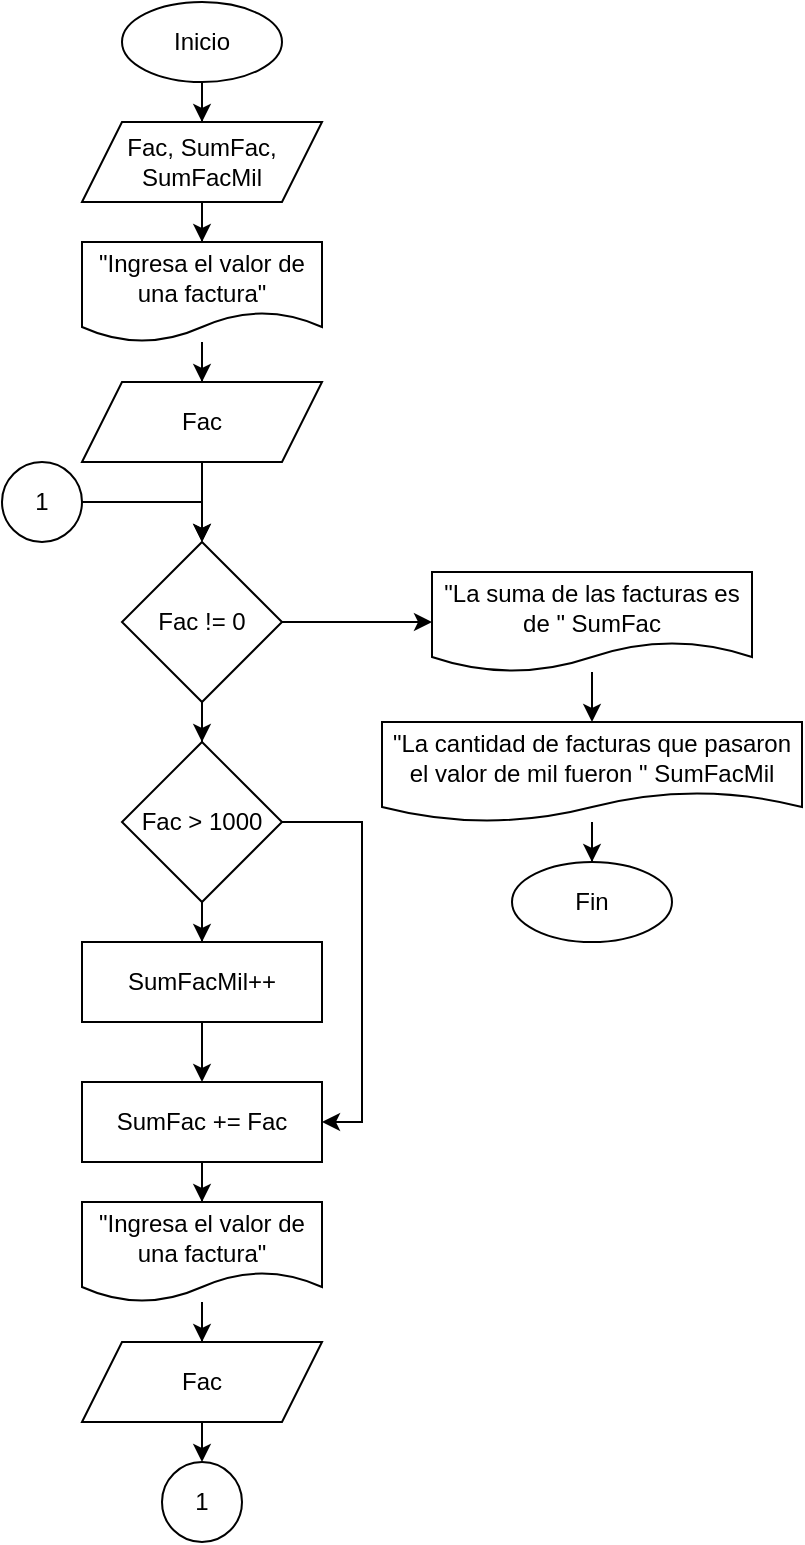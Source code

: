 <mxfile version="21.2.8" type="device">
  <diagram name="Page-1" id="aoVCBeHjAwDA9ONBkJ4o">
    <mxGraphModel dx="1557" dy="835" grid="1" gridSize="10" guides="1" tooltips="1" connect="1" arrows="1" fold="1" page="1" pageScale="1" pageWidth="850" pageHeight="1100" math="0" shadow="0">
      <root>
        <mxCell id="0" />
        <mxCell id="1" parent="0" />
        <mxCell id="MmN_OchnCAdmlSDN5dMQ-3" value="" style="edgeStyle=orthogonalEdgeStyle;rounded=0;orthogonalLoop=1;jettySize=auto;html=1;" edge="1" parent="1" source="MmN_OchnCAdmlSDN5dMQ-1" target="MmN_OchnCAdmlSDN5dMQ-2">
          <mxGeometry relative="1" as="geometry" />
        </mxCell>
        <mxCell id="MmN_OchnCAdmlSDN5dMQ-1" value="Inicio" style="ellipse;whiteSpace=wrap;html=1;" vertex="1" parent="1">
          <mxGeometry x="-680" y="40" width="80" height="40" as="geometry" />
        </mxCell>
        <mxCell id="MmN_OchnCAdmlSDN5dMQ-6" value="" style="edgeStyle=orthogonalEdgeStyle;rounded=0;orthogonalLoop=1;jettySize=auto;html=1;" edge="1" parent="1" source="MmN_OchnCAdmlSDN5dMQ-2" target="MmN_OchnCAdmlSDN5dMQ-5">
          <mxGeometry relative="1" as="geometry" />
        </mxCell>
        <mxCell id="MmN_OchnCAdmlSDN5dMQ-2" value="Fac, SumFac, SumFacMil" style="shape=parallelogram;perimeter=parallelogramPerimeter;whiteSpace=wrap;html=1;fixedSize=1;" vertex="1" parent="1">
          <mxGeometry x="-700" y="100" width="120" height="40" as="geometry" />
        </mxCell>
        <mxCell id="MmN_OchnCAdmlSDN5dMQ-9" value="" style="edgeStyle=orthogonalEdgeStyle;rounded=0;orthogonalLoop=1;jettySize=auto;html=1;" edge="1" parent="1" source="MmN_OchnCAdmlSDN5dMQ-5" target="MmN_OchnCAdmlSDN5dMQ-8">
          <mxGeometry relative="1" as="geometry" />
        </mxCell>
        <mxCell id="MmN_OchnCAdmlSDN5dMQ-5" value="&quot;Ingresa el valor de una factura&quot;" style="shape=document;whiteSpace=wrap;html=1;boundedLbl=1;" vertex="1" parent="1">
          <mxGeometry x="-700" y="160" width="120" height="50" as="geometry" />
        </mxCell>
        <mxCell id="MmN_OchnCAdmlSDN5dMQ-11" value="" style="edgeStyle=orthogonalEdgeStyle;rounded=0;orthogonalLoop=1;jettySize=auto;html=1;" edge="1" parent="1" source="MmN_OchnCAdmlSDN5dMQ-8" target="MmN_OchnCAdmlSDN5dMQ-10">
          <mxGeometry relative="1" as="geometry" />
        </mxCell>
        <mxCell id="MmN_OchnCAdmlSDN5dMQ-8" value="Fac" style="shape=parallelogram;perimeter=parallelogramPerimeter;whiteSpace=wrap;html=1;fixedSize=1;" vertex="1" parent="1">
          <mxGeometry x="-700" y="230" width="120" height="40" as="geometry" />
        </mxCell>
        <mxCell id="MmN_OchnCAdmlSDN5dMQ-26" value="" style="edgeStyle=orthogonalEdgeStyle;rounded=0;orthogonalLoop=1;jettySize=auto;html=1;" edge="1" parent="1" source="MmN_OchnCAdmlSDN5dMQ-10" target="MmN_OchnCAdmlSDN5dMQ-25">
          <mxGeometry relative="1" as="geometry" />
        </mxCell>
        <mxCell id="MmN_OchnCAdmlSDN5dMQ-34" value="" style="edgeStyle=orthogonalEdgeStyle;rounded=0;orthogonalLoop=1;jettySize=auto;html=1;" edge="1" parent="1" source="MmN_OchnCAdmlSDN5dMQ-10" target="MmN_OchnCAdmlSDN5dMQ-33">
          <mxGeometry relative="1" as="geometry" />
        </mxCell>
        <mxCell id="MmN_OchnCAdmlSDN5dMQ-10" value="Fac != 0" style="rhombus;whiteSpace=wrap;html=1;" vertex="1" parent="1">
          <mxGeometry x="-680" y="310" width="80" height="80" as="geometry" />
        </mxCell>
        <mxCell id="MmN_OchnCAdmlSDN5dMQ-21" value="" style="edgeStyle=orthogonalEdgeStyle;rounded=0;orthogonalLoop=1;jettySize=auto;html=1;" edge="1" parent="1" source="MmN_OchnCAdmlSDN5dMQ-13" target="MmN_OchnCAdmlSDN5dMQ-15">
          <mxGeometry relative="1" as="geometry" />
        </mxCell>
        <mxCell id="MmN_OchnCAdmlSDN5dMQ-13" value="&quot;Ingresa el valor de una factura&quot;" style="shape=document;whiteSpace=wrap;html=1;boundedLbl=1;" vertex="1" parent="1">
          <mxGeometry x="-700" y="640" width="120" height="50" as="geometry" />
        </mxCell>
        <mxCell id="MmN_OchnCAdmlSDN5dMQ-14" value="" style="edgeStyle=orthogonalEdgeStyle;rounded=0;orthogonalLoop=1;jettySize=auto;html=1;" edge="1" parent="1" source="MmN_OchnCAdmlSDN5dMQ-15">
          <mxGeometry relative="1" as="geometry">
            <mxPoint x="-640" y="770" as="targetPoint" />
          </mxGeometry>
        </mxCell>
        <mxCell id="MmN_OchnCAdmlSDN5dMQ-15" value="Fac" style="shape=parallelogram;perimeter=parallelogramPerimeter;whiteSpace=wrap;html=1;fixedSize=1;" vertex="1" parent="1">
          <mxGeometry x="-700" y="710" width="120" height="40" as="geometry" />
        </mxCell>
        <mxCell id="MmN_OchnCAdmlSDN5dMQ-20" value="" style="edgeStyle=orthogonalEdgeStyle;rounded=0;orthogonalLoop=1;jettySize=auto;html=1;" edge="1" parent="1" source="MmN_OchnCAdmlSDN5dMQ-17" target="MmN_OchnCAdmlSDN5dMQ-13">
          <mxGeometry relative="1" as="geometry" />
        </mxCell>
        <mxCell id="MmN_OchnCAdmlSDN5dMQ-17" value="SumFac += Fac" style="rounded=0;whiteSpace=wrap;html=1;" vertex="1" parent="1">
          <mxGeometry x="-700" y="580" width="120" height="40" as="geometry" />
        </mxCell>
        <mxCell id="MmN_OchnCAdmlSDN5dMQ-22" value="1" style="ellipse;whiteSpace=wrap;html=1;aspect=fixed;" vertex="1" parent="1">
          <mxGeometry x="-660" y="770" width="40" height="40" as="geometry" />
        </mxCell>
        <mxCell id="MmN_OchnCAdmlSDN5dMQ-24" value="" style="edgeStyle=orthogonalEdgeStyle;rounded=0;orthogonalLoop=1;jettySize=auto;html=1;entryX=0.5;entryY=0;entryDx=0;entryDy=0;" edge="1" parent="1" source="MmN_OchnCAdmlSDN5dMQ-23" target="MmN_OchnCAdmlSDN5dMQ-10">
          <mxGeometry relative="1" as="geometry">
            <mxPoint x="-640" y="290" as="targetPoint" />
          </mxGeometry>
        </mxCell>
        <mxCell id="MmN_OchnCAdmlSDN5dMQ-23" value="1" style="ellipse;whiteSpace=wrap;html=1;aspect=fixed;" vertex="1" parent="1">
          <mxGeometry x="-740" y="270" width="40" height="40" as="geometry" />
        </mxCell>
        <mxCell id="MmN_OchnCAdmlSDN5dMQ-28" value="" style="edgeStyle=orthogonalEdgeStyle;rounded=0;orthogonalLoop=1;jettySize=auto;html=1;" edge="1" parent="1" source="MmN_OchnCAdmlSDN5dMQ-25" target="MmN_OchnCAdmlSDN5dMQ-27">
          <mxGeometry relative="1" as="geometry" />
        </mxCell>
        <mxCell id="MmN_OchnCAdmlSDN5dMQ-30" value="" style="edgeStyle=orthogonalEdgeStyle;rounded=0;orthogonalLoop=1;jettySize=auto;html=1;entryX=1;entryY=0.5;entryDx=0;entryDy=0;" edge="1" parent="1" source="MmN_OchnCAdmlSDN5dMQ-25" target="MmN_OchnCAdmlSDN5dMQ-17">
          <mxGeometry relative="1" as="geometry">
            <mxPoint x="-540" y="450" as="targetPoint" />
            <Array as="points">
              <mxPoint x="-560" y="450" />
              <mxPoint x="-560" y="600" />
            </Array>
          </mxGeometry>
        </mxCell>
        <mxCell id="MmN_OchnCAdmlSDN5dMQ-25" value="Fac &amp;gt; 1000" style="rhombus;whiteSpace=wrap;html=1;" vertex="1" parent="1">
          <mxGeometry x="-680" y="410" width="80" height="80" as="geometry" />
        </mxCell>
        <mxCell id="MmN_OchnCAdmlSDN5dMQ-32" value="" style="edgeStyle=orthogonalEdgeStyle;rounded=0;orthogonalLoop=1;jettySize=auto;html=1;entryX=0.5;entryY=0;entryDx=0;entryDy=0;" edge="1" parent="1" source="MmN_OchnCAdmlSDN5dMQ-27" target="MmN_OchnCAdmlSDN5dMQ-17">
          <mxGeometry relative="1" as="geometry">
            <mxPoint x="-640" y="620" as="targetPoint" />
          </mxGeometry>
        </mxCell>
        <mxCell id="MmN_OchnCAdmlSDN5dMQ-27" value="SumFacMil++" style="rounded=0;whiteSpace=wrap;html=1;" vertex="1" parent="1">
          <mxGeometry x="-700" y="510" width="120" height="40" as="geometry" />
        </mxCell>
        <mxCell id="MmN_OchnCAdmlSDN5dMQ-36" value="" style="edgeStyle=orthogonalEdgeStyle;rounded=0;orthogonalLoop=1;jettySize=auto;html=1;" edge="1" parent="1" source="MmN_OchnCAdmlSDN5dMQ-33" target="MmN_OchnCAdmlSDN5dMQ-35">
          <mxGeometry relative="1" as="geometry" />
        </mxCell>
        <mxCell id="MmN_OchnCAdmlSDN5dMQ-33" value="&quot;La suma de las facturas es de &quot; SumFac" style="shape=document;whiteSpace=wrap;html=1;boundedLbl=1;" vertex="1" parent="1">
          <mxGeometry x="-525" y="325" width="160" height="50" as="geometry" />
        </mxCell>
        <mxCell id="MmN_OchnCAdmlSDN5dMQ-38" value="" style="edgeStyle=orthogonalEdgeStyle;rounded=0;orthogonalLoop=1;jettySize=auto;html=1;" edge="1" parent="1" source="MmN_OchnCAdmlSDN5dMQ-35" target="MmN_OchnCAdmlSDN5dMQ-37">
          <mxGeometry relative="1" as="geometry" />
        </mxCell>
        <mxCell id="MmN_OchnCAdmlSDN5dMQ-35" value="&quot;La cantidad de facturas que pasaron el valor de mil fueron &quot; SumFacMil" style="shape=document;whiteSpace=wrap;html=1;boundedLbl=1;" vertex="1" parent="1">
          <mxGeometry x="-550" y="400" width="210" height="50" as="geometry" />
        </mxCell>
        <mxCell id="MmN_OchnCAdmlSDN5dMQ-37" value="Fin" style="ellipse;whiteSpace=wrap;html=1;" vertex="1" parent="1">
          <mxGeometry x="-485" y="470" width="80" height="40" as="geometry" />
        </mxCell>
      </root>
    </mxGraphModel>
  </diagram>
</mxfile>
